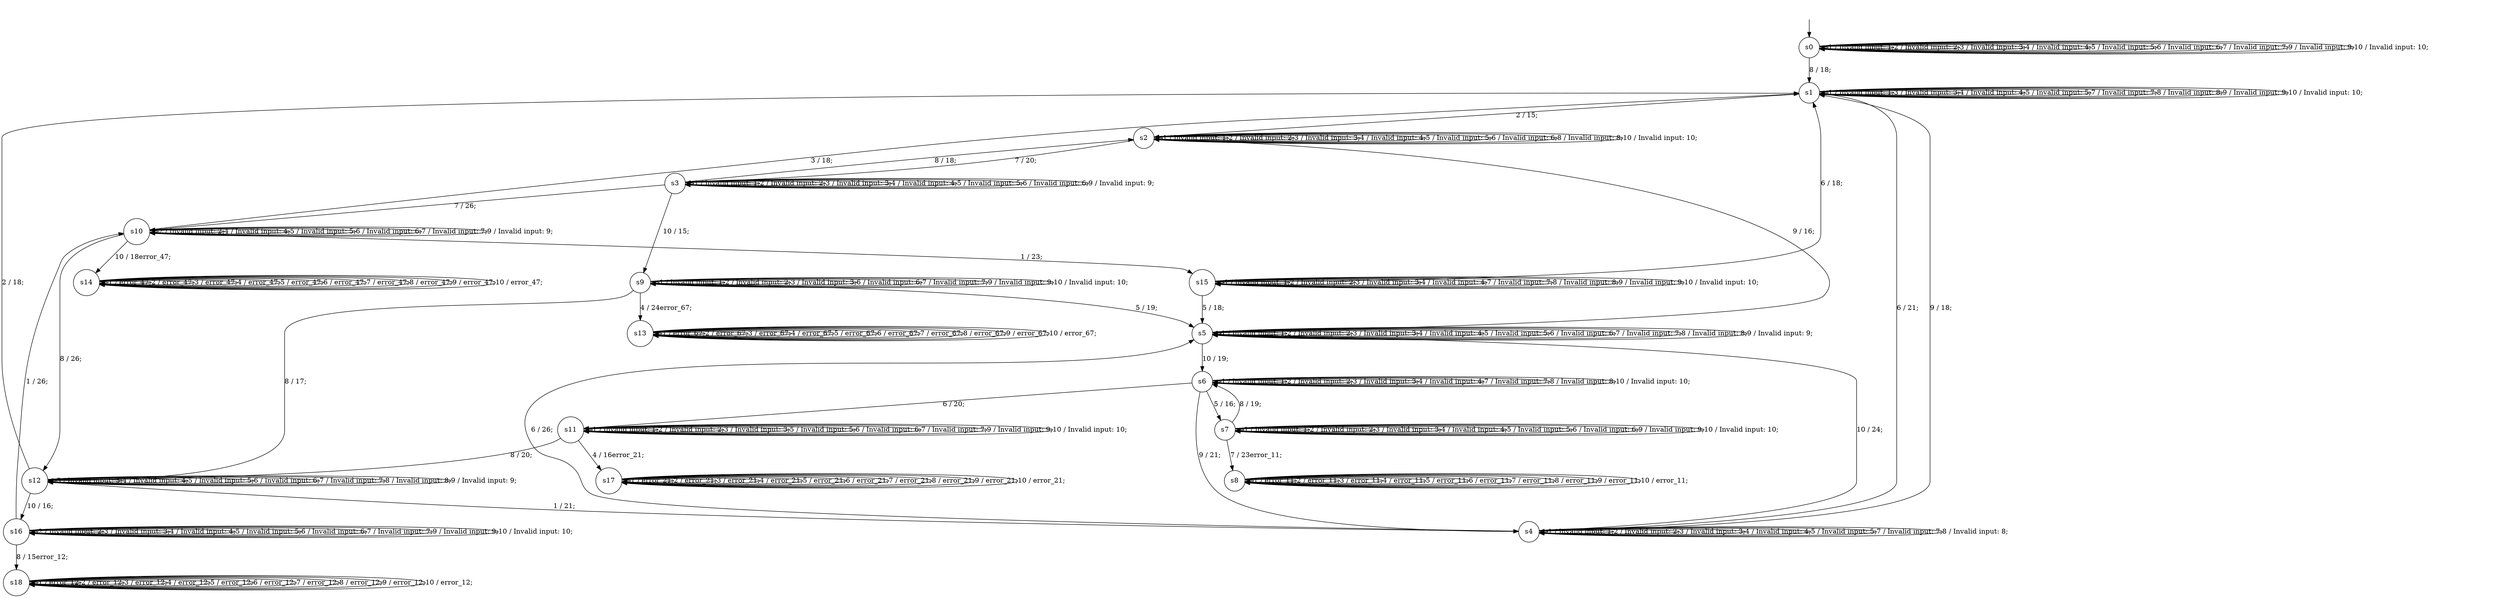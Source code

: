 digraph g {
__start0 [label="" shape="none"];

	s0 [shape="circle" label="s0"];
	s1 [shape="circle" label="s1"];
	s2 [shape="circle" label="s2"];
	s3 [shape="circle" label="s3"];
	s4 [shape="circle" label="s4"];
	s5 [shape="circle" label="s5"];
	s6 [shape="circle" label="s6"];
	s7 [shape="circle" label="s7"];
	s8 [shape="circle" label="s8"];
	s9 [shape="circle" label="s9"];
	s10 [shape="circle" label="s10"];
	s11 [shape="circle" label="s11"];
	s12 [shape="circle" label="s12"];
	s13 [shape="circle" label="s13"];
	s14 [shape="circle" label="s14"];
	s15 [shape="circle" label="s15"];
	s16 [shape="circle" label="s16"];
	s17 [shape="circle" label="s17"];
	s18 [shape="circle" label="s18"];
	s0 -> s0 [label="1 / Invalid input: 1;"];
	s0 -> s0 [label="2 / Invalid input: 2;"];
	s0 -> s0 [label="3 / Invalid input: 3;"];
	s0 -> s0 [label="4 / Invalid input: 4;"];
	s0 -> s0 [label="5 / Invalid input: 5;"];
	s0 -> s0 [label="6 / Invalid input: 6;"];
	s0 -> s0 [label="7 / Invalid input: 7;"];
	s0 -> s1 [label="8 / 18;"];
	s0 -> s0 [label="9 / Invalid input: 9;"];
	s0 -> s0 [label="10 / Invalid input: 10;"];
	s1 -> s1 [label="1 / Invalid input: 1;"];
	s1 -> s2 [label="2 / 15;"];
	s1 -> s1 [label="3 / Invalid input: 3;"];
	s1 -> s1 [label="4 / Invalid input: 4;"];
	s1 -> s1 [label="5 / Invalid input: 5;"];
	s1 -> s4 [label="6 / 21;"];
	s1 -> s1 [label="7 / Invalid input: 7;"];
	s1 -> s1 [label="8 / Invalid input: 8;"];
	s1 -> s1 [label="9 / Invalid input: 9;"];
	s1 -> s1 [label="10 / Invalid input: 10;"];
	s2 -> s2 [label="1 / Invalid input: 1;"];
	s2 -> s2 [label="2 / Invalid input: 2;"];
	s2 -> s2 [label="3 / Invalid input: 3;"];
	s2 -> s2 [label="4 / Invalid input: 4;"];
	s2 -> s2 [label="5 / Invalid input: 5;"];
	s2 -> s2 [label="6 / Invalid input: 6;"];
	s2 -> s3 [label="7 / 20;"];
	s2 -> s2 [label="8 / Invalid input: 8;"];
	s2 -> s5 [label="9 / 16;"];
	s2 -> s2 [label="10 / Invalid input: 10;"];
	s3 -> s3 [label="1 / Invalid input: 1;"];
	s3 -> s3 [label="2 / Invalid input: 2;"];
	s3 -> s3 [label="3 / Invalid input: 3;"];
	s3 -> s3 [label="4 / Invalid input: 4;"];
	s3 -> s3 [label="5 / Invalid input: 5;"];
	s3 -> s3 [label="6 / Invalid input: 6;"];
	s3 -> s10 [label="7 / 26;"];
	s3 -> s2 [label="8 / 18;"];
	s3 -> s3 [label="9 / Invalid input: 9;"];
	s3 -> s9 [label="10 / 15;"];
	s4 -> s4 [label="1 / Invalid input: 1;"];
	s4 -> s4 [label="2 / Invalid input: 2;"];
	s4 -> s4 [label="3 / Invalid input: 3;"];
	s4 -> s4 [label="4 / Invalid input: 4;"];
	s4 -> s4 [label="5 / Invalid input: 5;"];
	s4 -> s5 [label="6 / 26;"];
	s4 -> s4 [label="7 / Invalid input: 7;"];
	s4 -> s4 [label="8 / Invalid input: 8;"];
	s4 -> s1 [label="9 / 18;"];
	s4 -> s5 [label="10 / 24;"];
	s5 -> s5 [label="1 / Invalid input: 1;"];
	s5 -> s5 [label="2 / Invalid input: 2;"];
	s5 -> s5 [label="3 / Invalid input: 3;"];
	s5 -> s5 [label="4 / Invalid input: 4;"];
	s5 -> s5 [label="5 / Invalid input: 5;"];
	s5 -> s5 [label="6 / Invalid input: 6;"];
	s5 -> s5 [label="7 / Invalid input: 7;"];
	s5 -> s5 [label="8 / Invalid input: 8;"];
	s5 -> s5 [label="9 / Invalid input: 9;"];
	s5 -> s6 [label="10 / 19;"];
	s6 -> s6 [label="1 / Invalid input: 1;"];
	s6 -> s6 [label="2 / Invalid input: 2;"];
	s6 -> s6 [label="3 / Invalid input: 3;"];
	s6 -> s6 [label="4 / Invalid input: 4;"];
	s6 -> s7 [label="5 / 16;"];
	s6 -> s11 [label="6 / 20;"];
	s6 -> s6 [label="7 / Invalid input: 7;"];
	s6 -> s6 [label="8 / Invalid input: 8;"];
	s6 -> s4 [label="9 / 21;"];
	s6 -> s6 [label="10 / Invalid input: 10;"];
	s7 -> s7 [label="1 / Invalid input: 1;"];
	s7 -> s7 [label="2 / Invalid input: 2;"];
	s7 -> s7 [label="3 / Invalid input: 3;"];
	s7 -> s7 [label="4 / Invalid input: 4;"];
	s7 -> s7 [label="5 / Invalid input: 5;"];
	s7 -> s7 [label="6 / Invalid input: 6;"];
	s7 -> s8 [label="7 / 23error_11;"];
	s7 -> s6 [label="8 / 19;"];
	s7 -> s7 [label="9 / Invalid input: 9;"];
	s7 -> s7 [label="10 / Invalid input: 10;"];
	s8 -> s8 [label="1 / error_11;"];
	s8 -> s8 [label="2 / error_11;"];
	s8 -> s8 [label="3 / error_11;"];
	s8 -> s8 [label="4 / error_11;"];
	s8 -> s8 [label="5 / error_11;"];
	s8 -> s8 [label="6 / error_11;"];
	s8 -> s8 [label="7 / error_11;"];
	s8 -> s8 [label="8 / error_11;"];
	s8 -> s8 [label="9 / error_11;"];
	s8 -> s8 [label="10 / error_11;"];
	s9 -> s9 [label="1 / Invalid input: 1;"];
	s9 -> s9 [label="2 / Invalid input: 2;"];
	s9 -> s9 [label="3 / Invalid input: 3;"];
	s9 -> s13 [label="4 / 24error_67;"];
	s9 -> s5 [label="5 / 19;"];
	s9 -> s9 [label="6 / Invalid input: 6;"];
	s9 -> s9 [label="7 / Invalid input: 7;"];
	s9 -> s12 [label="8 / 17;"];
	s9 -> s9 [label="9 / Invalid input: 9;"];
	s9 -> s9 [label="10 / Invalid input: 10;"];
	s10 -> s15 [label="1 / 23;"];
	s10 -> s10 [label="2 / Invalid input: 2;"];
	s10 -> s1 [label="3 / 18;"];
	s10 -> s10 [label="4 / Invalid input: 4;"];
	s10 -> s10 [label="5 / Invalid input: 5;"];
	s10 -> s10 [label="6 / Invalid input: 6;"];
	s10 -> s10 [label="7 / Invalid input: 7;"];
	s10 -> s12 [label="8 / 26;"];
	s10 -> s10 [label="9 / Invalid input: 9;"];
	s10 -> s14 [label="10 / 18error_47;"];
	s11 -> s11 [label="1 / Invalid input: 1;"];
	s11 -> s11 [label="2 / Invalid input: 2;"];
	s11 -> s11 [label="3 / Invalid input: 3;"];
	s11 -> s17 [label="4 / 16error_21;"];
	s11 -> s11 [label="5 / Invalid input: 5;"];
	s11 -> s11 [label="6 / Invalid input: 6;"];
	s11 -> s11 [label="7 / Invalid input: 7;"];
	s11 -> s12 [label="8 / 20;"];
	s11 -> s11 [label="9 / Invalid input: 9;"];
	s11 -> s11 [label="10 / Invalid input: 10;"];
	s12 -> s4 [label="1 / 21;"];
	s12 -> s1 [label="2 / 18;"];
	s12 -> s12 [label="3 / Invalid input: 3;"];
	s12 -> s12 [label="4 / Invalid input: 4;"];
	s12 -> s12 [label="5 / Invalid input: 5;"];
	s12 -> s12 [label="6 / Invalid input: 6;"];
	s12 -> s12 [label="7 / Invalid input: 7;"];
	s12 -> s12 [label="8 / Invalid input: 8;"];
	s12 -> s12 [label="9 / Invalid input: 9;"];
	s12 -> s16 [label="10 / 16;"];
	s13 -> s13 [label="1 / error_67;"];
	s13 -> s13 [label="2 / error_67;"];
	s13 -> s13 [label="3 / error_67;"];
	s13 -> s13 [label="4 / error_67;"];
	s13 -> s13 [label="5 / error_67;"];
	s13 -> s13 [label="6 / error_67;"];
	s13 -> s13 [label="7 / error_67;"];
	s13 -> s13 [label="8 / error_67;"];
	s13 -> s13 [label="9 / error_67;"];
	s13 -> s13 [label="10 / error_67;"];
	s14 -> s14 [label="1 / error_47;"];
	s14 -> s14 [label="2 / error_47;"];
	s14 -> s14 [label="3 / error_47;"];
	s14 -> s14 [label="4 / error_47;"];
	s14 -> s14 [label="5 / error_47;"];
	s14 -> s14 [label="6 / error_47;"];
	s14 -> s14 [label="7 / error_47;"];
	s14 -> s14 [label="8 / error_47;"];
	s14 -> s14 [label="9 / error_47;"];
	s14 -> s14 [label="10 / error_47;"];
	s15 -> s15 [label="1 / Invalid input: 1;"];
	s15 -> s15 [label="2 / Invalid input: 2;"];
	s15 -> s15 [label="3 / Invalid input: 3;"];
	s15 -> s15 [label="4 / Invalid input: 4;"];
	s15 -> s5 [label="5 / 18;"];
	s15 -> s1 [label="6 / 18;"];
	s15 -> s15 [label="7 / Invalid input: 7;"];
	s15 -> s15 [label="8 / Invalid input: 8;"];
	s15 -> s15 [label="9 / Invalid input: 9;"];
	s15 -> s15 [label="10 / Invalid input: 10;"];
	s16 -> s10 [label="1 / 26;"];
	s16 -> s16 [label="2 / Invalid input: 2;"];
	s16 -> s16 [label="3 / Invalid input: 3;"];
	s16 -> s16 [label="4 / Invalid input: 4;"];
	s16 -> s16 [label="5 / Invalid input: 5;"];
	s16 -> s16 [label="6 / Invalid input: 6;"];
	s16 -> s16 [label="7 / Invalid input: 7;"];
	s16 -> s18 [label="8 / 15error_12;"];
	s16 -> s16 [label="9 / Invalid input: 9;"];
	s16 -> s16 [label="10 / Invalid input: 10;"];
	s17 -> s17 [label="1 / error_21;"];
	s17 -> s17 [label="2 / error_21;"];
	s17 -> s17 [label="3 / error_21;"];
	s17 -> s17 [label="4 / error_21;"];
	s17 -> s17 [label="5 / error_21;"];
	s17 -> s17 [label="6 / error_21;"];
	s17 -> s17 [label="7 / error_21;"];
	s17 -> s17 [label="8 / error_21;"];
	s17 -> s17 [label="9 / error_21;"];
	s17 -> s17 [label="10 / error_21;"];
	s18 -> s18 [label="1 / error_12;"];
	s18 -> s18 [label="2 / error_12;"];
	s18 -> s18 [label="3 / error_12;"];
	s18 -> s18 [label="4 / error_12;"];
	s18 -> s18 [label="5 / error_12;"];
	s18 -> s18 [label="6 / error_12;"];
	s18 -> s18 [label="7 / error_12;"];
	s18 -> s18 [label="8 / error_12;"];
	s18 -> s18 [label="9 / error_12;"];
	s18 -> s18 [label="10 / error_12;"];

__start0 -> s0;
}
